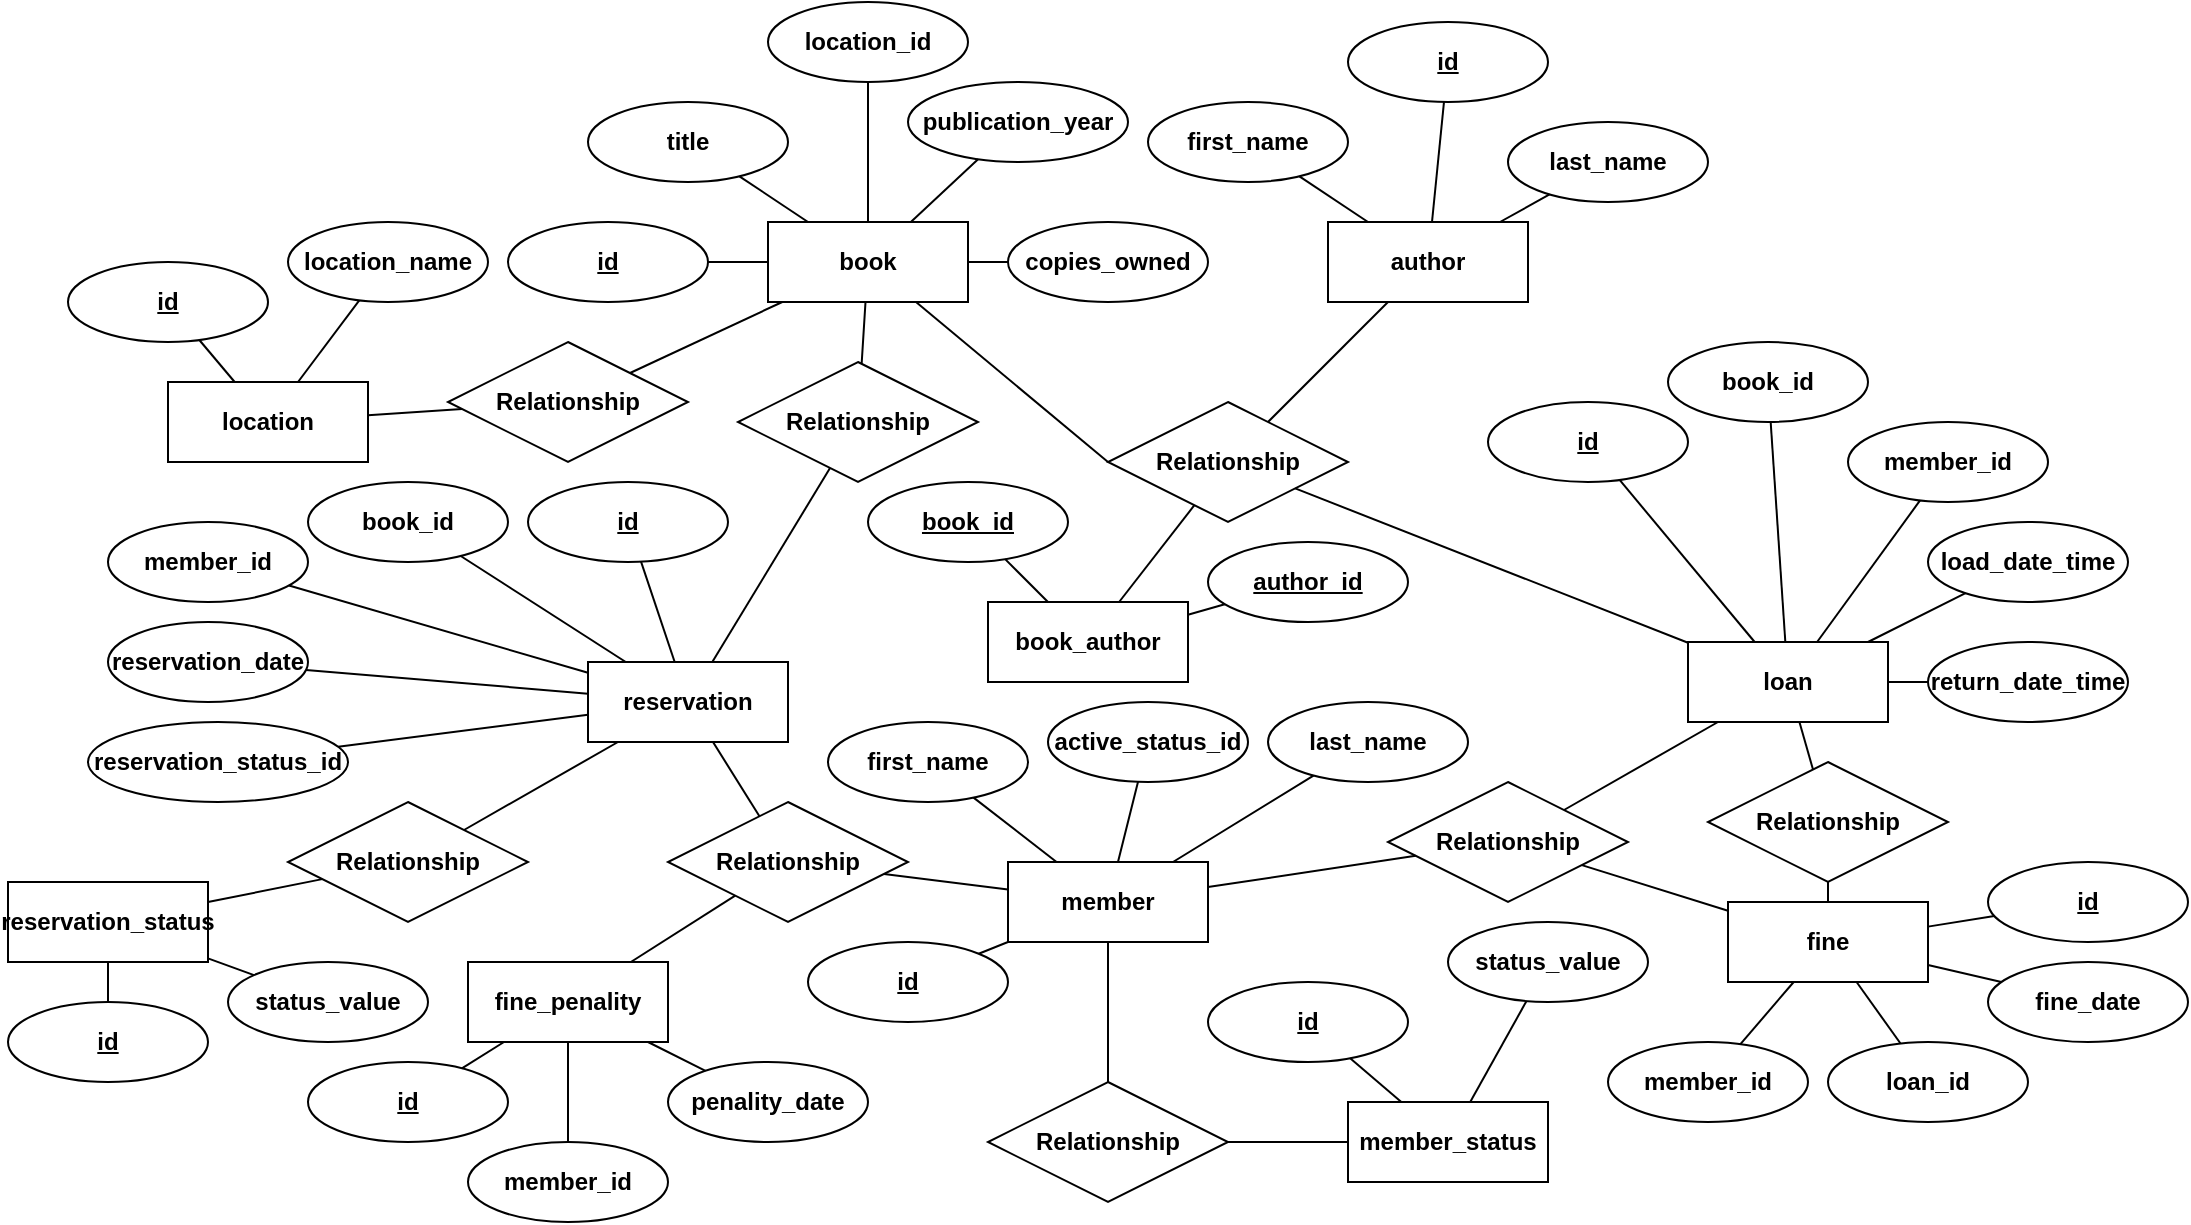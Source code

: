 <mxfile version="13.9.9" type="device"><diagram id="R2lEEEUBdFMjLlhIrx00" name="Page-1"><mxGraphModel dx="1702" dy="494" grid="1" gridSize="10" guides="1" tooltips="1" connect="1" arrows="1" fold="1" page="1" pageScale="1" pageWidth="850" pageHeight="1100" math="0" shadow="0" extFonts="Permanent Marker^https://fonts.googleapis.com/css?family=Permanent+Marker"><root><mxCell id="0"/><mxCell id="1" parent="0"/><mxCell id="lodY1iiBfrK_-NPUyPFW-1" value="location" style="whiteSpace=wrap;html=1;align=center;fontStyle=1" vertex="1" parent="1"><mxGeometry x="80" y="250" width="100" height="40" as="geometry"/></mxCell><mxCell id="lodY1iiBfrK_-NPUyPFW-2" value="book" style="whiteSpace=wrap;html=1;align=center;fontStyle=1" vertex="1" parent="1"><mxGeometry x="380" y="170" width="100" height="40" as="geometry"/></mxCell><mxCell id="lodY1iiBfrK_-NPUyPFW-3" value="member" style="whiteSpace=wrap;html=1;align=center;fontStyle=1" vertex="1" parent="1"><mxGeometry x="500" y="490" width="100" height="40" as="geometry"/></mxCell><mxCell id="lodY1iiBfrK_-NPUyPFW-4" value="author" style="whiteSpace=wrap;html=1;align=center;fontStyle=1" vertex="1" parent="1"><mxGeometry x="660" y="170" width="100" height="40" as="geometry"/></mxCell><mxCell id="lodY1iiBfrK_-NPUyPFW-9" value="location_name" style="ellipse;whiteSpace=wrap;html=1;align=center;fontStyle=1" vertex="1" parent="1"><mxGeometry x="140" y="170" width="100" height="40" as="geometry"/></mxCell><mxCell id="lodY1iiBfrK_-NPUyPFW-10" value="Relationship" style="shape=rhombus;perimeter=rhombusPerimeter;whiteSpace=wrap;html=1;align=center;fontStyle=1" vertex="1" parent="1"><mxGeometry x="550" y="260" width="120" height="60" as="geometry"/></mxCell><mxCell id="lodY1iiBfrK_-NPUyPFW-12" value="id" style="ellipse;whiteSpace=wrap;html=1;align=center;fontStyle=5;" vertex="1" parent="1"><mxGeometry x="250" y="170" width="100" height="40" as="geometry"/></mxCell><mxCell id="lodY1iiBfrK_-NPUyPFW-13" value="title" style="ellipse;whiteSpace=wrap;html=1;align=center;fontStyle=1" vertex="1" parent="1"><mxGeometry x="290" y="110" width="100" height="40" as="geometry"/></mxCell><mxCell id="lodY1iiBfrK_-NPUyPFW-14" value="location_id" style="ellipse;whiteSpace=wrap;html=1;align=center;fontStyle=1" vertex="1" parent="1"><mxGeometry x="380" y="60" width="100" height="40" as="geometry"/></mxCell><mxCell id="lodY1iiBfrK_-NPUyPFW-15" value="publication_year" style="ellipse;whiteSpace=wrap;html=1;align=center;fontStyle=1" vertex="1" parent="1"><mxGeometry x="450" y="100" width="110" height="40" as="geometry"/></mxCell><mxCell id="lodY1iiBfrK_-NPUyPFW-16" value="copies_owned" style="ellipse;whiteSpace=wrap;html=1;align=center;fontStyle=1" vertex="1" parent="1"><mxGeometry x="500" y="170" width="100" height="40" as="geometry"/></mxCell><mxCell id="lodY1iiBfrK_-NPUyPFW-18" value="id" style="ellipse;whiteSpace=wrap;html=1;align=center;fontStyle=5;" vertex="1" parent="1"><mxGeometry x="30" y="190" width="100" height="40" as="geometry"/></mxCell><mxCell id="lodY1iiBfrK_-NPUyPFW-19" value="id" style="ellipse;whiteSpace=wrap;html=1;align=center;fontStyle=5;" vertex="1" parent="1"><mxGeometry x="670" y="70" width="100" height="40" as="geometry"/></mxCell><mxCell id="lodY1iiBfrK_-NPUyPFW-20" value="first_name" style="ellipse;whiteSpace=wrap;html=1;align=center;fontStyle=1" vertex="1" parent="1"><mxGeometry x="570" y="110" width="100" height="40" as="geometry"/></mxCell><mxCell id="lodY1iiBfrK_-NPUyPFW-21" value="last_name" style="ellipse;whiteSpace=wrap;html=1;align=center;fontStyle=1" vertex="1" parent="1"><mxGeometry x="750" y="120" width="100" height="40" as="geometry"/></mxCell><mxCell id="lodY1iiBfrK_-NPUyPFW-22" value="id" style="ellipse;whiteSpace=wrap;html=1;align=center;fontStyle=5;" vertex="1" parent="1"><mxGeometry x="400" y="530" width="100" height="40" as="geometry"/></mxCell><mxCell id="lodY1iiBfrK_-NPUyPFW-23" value="first_name" style="ellipse;whiteSpace=wrap;html=1;align=center;fontStyle=1" vertex="1" parent="1"><mxGeometry x="410" y="420" width="100" height="40" as="geometry"/></mxCell><mxCell id="lodY1iiBfrK_-NPUyPFW-26" value="last_name" style="ellipse;whiteSpace=wrap;html=1;align=center;fontStyle=1" vertex="1" parent="1"><mxGeometry x="630" y="410" width="100" height="40" as="geometry"/></mxCell><mxCell id="lodY1iiBfrK_-NPUyPFW-27" value="active_status_id" style="ellipse;whiteSpace=wrap;html=1;align=center;fontStyle=1" vertex="1" parent="1"><mxGeometry x="520" y="410" width="100" height="40" as="geometry"/></mxCell><mxCell id="lodY1iiBfrK_-NPUyPFW-28" value="book_author" style="whiteSpace=wrap;html=1;align=center;fontStyle=1" vertex="1" parent="1"><mxGeometry x="490" y="360" width="100" height="40" as="geometry"/></mxCell><mxCell id="lodY1iiBfrK_-NPUyPFW-30" value="book_id" style="ellipse;whiteSpace=wrap;html=1;align=center;fontStyle=5;" vertex="1" parent="1"><mxGeometry x="430" y="300" width="100" height="40" as="geometry"/></mxCell><mxCell id="lodY1iiBfrK_-NPUyPFW-31" value="author_id" style="ellipse;whiteSpace=wrap;html=1;align=center;fontStyle=5;" vertex="1" parent="1"><mxGeometry x="600" y="330" width="100" height="40" as="geometry"/></mxCell><mxCell id="lodY1iiBfrK_-NPUyPFW-32" value="" style="endArrow=none;html=1;rounded=0;" edge="1" parent="1" source="lodY1iiBfrK_-NPUyPFW-12" target="lodY1iiBfrK_-NPUyPFW-2"><mxGeometry relative="1" as="geometry"><mxPoint x="420" y="270" as="sourcePoint"/><mxPoint x="580" y="270" as="targetPoint"/></mxGeometry></mxCell><mxCell id="lodY1iiBfrK_-NPUyPFW-33" value="" style="endArrow=none;html=1;rounded=0;" edge="1" parent="1" source="lodY1iiBfrK_-NPUyPFW-13" target="lodY1iiBfrK_-NPUyPFW-2"><mxGeometry relative="1" as="geometry"><mxPoint x="280" y="270" as="sourcePoint"/><mxPoint x="440" y="270" as="targetPoint"/></mxGeometry></mxCell><mxCell id="lodY1iiBfrK_-NPUyPFW-35" value="" style="endArrow=none;html=1;rounded=0;" edge="1" parent="1" source="lodY1iiBfrK_-NPUyPFW-2" target="lodY1iiBfrK_-NPUyPFW-14"><mxGeometry relative="1" as="geometry"><mxPoint x="280" y="270" as="sourcePoint"/><mxPoint x="440" y="270" as="targetPoint"/></mxGeometry></mxCell><mxCell id="lodY1iiBfrK_-NPUyPFW-36" value="" style="endArrow=none;html=1;rounded=0;" edge="1" parent="1" source="lodY1iiBfrK_-NPUyPFW-2" target="lodY1iiBfrK_-NPUyPFW-15"><mxGeometry relative="1" as="geometry"><mxPoint x="280" y="270" as="sourcePoint"/><mxPoint x="440" y="270" as="targetPoint"/></mxGeometry></mxCell><mxCell id="lodY1iiBfrK_-NPUyPFW-37" value="" style="endArrow=none;html=1;rounded=0;" edge="1" parent="1" source="lodY1iiBfrK_-NPUyPFW-2" target="lodY1iiBfrK_-NPUyPFW-16"><mxGeometry relative="1" as="geometry"><mxPoint x="280" y="270" as="sourcePoint"/><mxPoint x="440" y="270" as="targetPoint"/></mxGeometry></mxCell><mxCell id="lodY1iiBfrK_-NPUyPFW-38" value="" style="endArrow=none;html=1;rounded=0;" edge="1" parent="1" source="lodY1iiBfrK_-NPUyPFW-27" target="lodY1iiBfrK_-NPUyPFW-3"><mxGeometry relative="1" as="geometry"><mxPoint x="280" y="270" as="sourcePoint"/><mxPoint x="440" y="270" as="targetPoint"/></mxGeometry></mxCell><mxCell id="lodY1iiBfrK_-NPUyPFW-39" value="" style="endArrow=none;html=1;rounded=0;" edge="1" parent="1" source="lodY1iiBfrK_-NPUyPFW-22" target="lodY1iiBfrK_-NPUyPFW-3"><mxGeometry relative="1" as="geometry"><mxPoint x="280" y="270" as="sourcePoint"/><mxPoint x="440" y="270" as="targetPoint"/></mxGeometry></mxCell><mxCell id="lodY1iiBfrK_-NPUyPFW-40" value="" style="endArrow=none;html=1;rounded=0;" edge="1" parent="1" source="lodY1iiBfrK_-NPUyPFW-23" target="lodY1iiBfrK_-NPUyPFW-3"><mxGeometry relative="1" as="geometry"><mxPoint x="280" y="270" as="sourcePoint"/><mxPoint x="440" y="270" as="targetPoint"/></mxGeometry></mxCell><mxCell id="lodY1iiBfrK_-NPUyPFW-41" value="" style="endArrow=none;html=1;rounded=0;" edge="1" parent="1" source="lodY1iiBfrK_-NPUyPFW-26" target="lodY1iiBfrK_-NPUyPFW-3"><mxGeometry relative="1" as="geometry"><mxPoint x="280" y="270" as="sourcePoint"/><mxPoint x="440" y="270" as="targetPoint"/></mxGeometry></mxCell><mxCell id="lodY1iiBfrK_-NPUyPFW-42" value="" style="endArrow=none;html=1;rounded=0;" edge="1" parent="1" source="lodY1iiBfrK_-NPUyPFW-20" target="lodY1iiBfrK_-NPUyPFW-4"><mxGeometry relative="1" as="geometry"><mxPoint x="400" y="270" as="sourcePoint"/><mxPoint x="560" y="270" as="targetPoint"/></mxGeometry></mxCell><mxCell id="lodY1iiBfrK_-NPUyPFW-43" value="" style="endArrow=none;html=1;rounded=0;" edge="1" parent="1" source="lodY1iiBfrK_-NPUyPFW-19" target="lodY1iiBfrK_-NPUyPFW-4"><mxGeometry relative="1" as="geometry"><mxPoint x="400" y="270" as="sourcePoint"/><mxPoint x="560" y="270" as="targetPoint"/></mxGeometry></mxCell><mxCell id="lodY1iiBfrK_-NPUyPFW-44" value="" style="endArrow=none;html=1;rounded=0;" edge="1" parent="1" source="lodY1iiBfrK_-NPUyPFW-21" target="lodY1iiBfrK_-NPUyPFW-4"><mxGeometry relative="1" as="geometry"><mxPoint x="400" y="270" as="sourcePoint"/><mxPoint x="560" y="270" as="targetPoint"/></mxGeometry></mxCell><mxCell id="lodY1iiBfrK_-NPUyPFW-45" value="" style="endArrow=none;html=1;rounded=0;" edge="1" parent="1" source="lodY1iiBfrK_-NPUyPFW-18" target="lodY1iiBfrK_-NPUyPFW-1"><mxGeometry relative="1" as="geometry"><mxPoint x="400" y="270" as="sourcePoint"/><mxPoint x="560" y="270" as="targetPoint"/></mxGeometry></mxCell><mxCell id="lodY1iiBfrK_-NPUyPFW-46" value="" style="endArrow=none;html=1;rounded=0;" edge="1" parent="1" source="lodY1iiBfrK_-NPUyPFW-9" target="lodY1iiBfrK_-NPUyPFW-1"><mxGeometry relative="1" as="geometry"><mxPoint x="400" y="270" as="sourcePoint"/><mxPoint x="560" y="270" as="targetPoint"/></mxGeometry></mxCell><mxCell id="lodY1iiBfrK_-NPUyPFW-47" value="" style="endArrow=none;html=1;rounded=0;" edge="1" parent="1" source="lodY1iiBfrK_-NPUyPFW-28" target="lodY1iiBfrK_-NPUyPFW-30"><mxGeometry relative="1" as="geometry"><mxPoint x="400" y="270" as="sourcePoint"/><mxPoint x="560" y="270" as="targetPoint"/></mxGeometry></mxCell><mxCell id="lodY1iiBfrK_-NPUyPFW-48" value="" style="endArrow=none;html=1;rounded=0;" edge="1" parent="1" source="lodY1iiBfrK_-NPUyPFW-31" target="lodY1iiBfrK_-NPUyPFW-28"><mxGeometry relative="1" as="geometry"><mxPoint x="400" y="270" as="sourcePoint"/><mxPoint x="590" y="270" as="targetPoint"/></mxGeometry></mxCell><mxCell id="lodY1iiBfrK_-NPUyPFW-49" value="Relationship" style="shape=rhombus;perimeter=rhombusPerimeter;whiteSpace=wrap;html=1;align=center;fontStyle=1" vertex="1" parent="1"><mxGeometry x="365" y="240" width="120" height="60" as="geometry"/></mxCell><mxCell id="lodY1iiBfrK_-NPUyPFW-51" value="" style="endArrow=none;html=1;rounded=0;" edge="1" parent="1" source="lodY1iiBfrK_-NPUyPFW-49" target="lodY1iiBfrK_-NPUyPFW-2"><mxGeometry relative="1" as="geometry"><mxPoint x="300" y="270" as="sourcePoint"/><mxPoint x="460" y="270" as="targetPoint"/></mxGeometry></mxCell><mxCell id="lodY1iiBfrK_-NPUyPFW-52" value="" style="endArrow=none;html=1;rounded=0;entryX=0;entryY=0.5;entryDx=0;entryDy=0;" edge="1" parent="1" source="lodY1iiBfrK_-NPUyPFW-2" target="lodY1iiBfrK_-NPUyPFW-10"><mxGeometry relative="1" as="geometry"><mxPoint x="300" y="270" as="sourcePoint"/><mxPoint x="460" y="270" as="targetPoint"/></mxGeometry></mxCell><mxCell id="lodY1iiBfrK_-NPUyPFW-53" value="" style="endArrow=none;html=1;rounded=0;" edge="1" parent="1" source="lodY1iiBfrK_-NPUyPFW-10" target="lodY1iiBfrK_-NPUyPFW-4"><mxGeometry relative="1" as="geometry"><mxPoint x="300" y="270" as="sourcePoint"/><mxPoint x="460" y="270" as="targetPoint"/></mxGeometry></mxCell><mxCell id="lodY1iiBfrK_-NPUyPFW-54" value="Relationship" style="shape=rhombus;perimeter=rhombusPerimeter;whiteSpace=wrap;html=1;align=center;fontStyle=1" vertex="1" parent="1"><mxGeometry x="220" y="230" width="120" height="60" as="geometry"/></mxCell><mxCell id="lodY1iiBfrK_-NPUyPFW-55" value="" style="endArrow=none;html=1;rounded=0;" edge="1" parent="1" source="lodY1iiBfrK_-NPUyPFW-54" target="lodY1iiBfrK_-NPUyPFW-2"><mxGeometry relative="1" as="geometry"><mxPoint x="300" y="280" as="sourcePoint"/><mxPoint x="460" y="280" as="targetPoint"/></mxGeometry></mxCell><mxCell id="lodY1iiBfrK_-NPUyPFW-56" value="" style="endArrow=none;html=1;rounded=0;" edge="1" parent="1" source="lodY1iiBfrK_-NPUyPFW-54" target="lodY1iiBfrK_-NPUyPFW-1"><mxGeometry relative="1" as="geometry"><mxPoint x="300" y="280" as="sourcePoint"/><mxPoint x="460" y="280" as="targetPoint"/></mxGeometry></mxCell><mxCell id="lodY1iiBfrK_-NPUyPFW-57" value="" style="endArrow=none;html=1;rounded=0;" edge="1" parent="1" source="lodY1iiBfrK_-NPUyPFW-10" target="lodY1iiBfrK_-NPUyPFW-28"><mxGeometry relative="1" as="geometry"><mxPoint x="530" y="230" as="sourcePoint"/><mxPoint x="690" y="230" as="targetPoint"/></mxGeometry></mxCell><mxCell id="lodY1iiBfrK_-NPUyPFW-58" value="loan" style="whiteSpace=wrap;html=1;align=center;fontStyle=1" vertex="1" parent="1"><mxGeometry x="840" y="380" width="100" height="40" as="geometry"/></mxCell><mxCell id="lodY1iiBfrK_-NPUyPFW-59" value="id" style="ellipse;whiteSpace=wrap;html=1;align=center;fontStyle=5;" vertex="1" parent="1"><mxGeometry x="740" y="260" width="100" height="40" as="geometry"/></mxCell><mxCell id="lodY1iiBfrK_-NPUyPFW-60" value="book_id" style="ellipse;whiteSpace=wrap;html=1;align=center;fontStyle=1" vertex="1" parent="1"><mxGeometry x="830" y="230" width="100" height="40" as="geometry"/></mxCell><mxCell id="lodY1iiBfrK_-NPUyPFW-61" value="member_id" style="ellipse;whiteSpace=wrap;html=1;align=center;fontStyle=1" vertex="1" parent="1"><mxGeometry x="920" y="270" width="100" height="40" as="geometry"/></mxCell><mxCell id="lodY1iiBfrK_-NPUyPFW-62" value="load_date_time" style="ellipse;whiteSpace=wrap;html=1;align=center;fontStyle=1" vertex="1" parent="1"><mxGeometry x="960" y="320" width="100" height="40" as="geometry"/></mxCell><mxCell id="lodY1iiBfrK_-NPUyPFW-63" value="return_date_time" style="ellipse;whiteSpace=wrap;html=1;align=center;fontStyle=1" vertex="1" parent="1"><mxGeometry x="960" y="380" width="100" height="40" as="geometry"/></mxCell><mxCell id="lodY1iiBfrK_-NPUyPFW-64" value="" style="endArrow=none;html=1;rounded=0;" edge="1" parent="1" source="lodY1iiBfrK_-NPUyPFW-10" target="lodY1iiBfrK_-NPUyPFW-58"><mxGeometry relative="1" as="geometry"><mxPoint x="590" y="430" as="sourcePoint"/><mxPoint x="750" y="430" as="targetPoint"/></mxGeometry></mxCell><mxCell id="lodY1iiBfrK_-NPUyPFW-65" value="" style="endArrow=none;html=1;rounded=0;" edge="1" parent="1" source="lodY1iiBfrK_-NPUyPFW-58" target="lodY1iiBfrK_-NPUyPFW-63"><mxGeometry relative="1" as="geometry"><mxPoint x="590" y="430" as="sourcePoint"/><mxPoint x="750" y="430" as="targetPoint"/></mxGeometry></mxCell><mxCell id="lodY1iiBfrK_-NPUyPFW-66" value="" style="endArrow=none;html=1;rounded=0;" edge="1" parent="1" source="lodY1iiBfrK_-NPUyPFW-58" target="lodY1iiBfrK_-NPUyPFW-62"><mxGeometry relative="1" as="geometry"><mxPoint x="600" y="440" as="sourcePoint"/><mxPoint x="760" y="440" as="targetPoint"/></mxGeometry></mxCell><mxCell id="lodY1iiBfrK_-NPUyPFW-67" value="" style="endArrow=none;html=1;rounded=0;" edge="1" parent="1" source="lodY1iiBfrK_-NPUyPFW-58" target="lodY1iiBfrK_-NPUyPFW-61"><mxGeometry relative="1" as="geometry"><mxPoint x="610" y="450" as="sourcePoint"/><mxPoint x="770" y="450" as="targetPoint"/></mxGeometry></mxCell><mxCell id="lodY1iiBfrK_-NPUyPFW-68" value="" style="endArrow=none;html=1;rounded=0;" edge="1" parent="1" source="lodY1iiBfrK_-NPUyPFW-58" target="lodY1iiBfrK_-NPUyPFW-60"><mxGeometry relative="1" as="geometry"><mxPoint x="620" y="460" as="sourcePoint"/><mxPoint x="780" y="460" as="targetPoint"/></mxGeometry></mxCell><mxCell id="lodY1iiBfrK_-NPUyPFW-69" value="" style="endArrow=none;html=1;rounded=0;" edge="1" parent="1" source="lodY1iiBfrK_-NPUyPFW-58" target="lodY1iiBfrK_-NPUyPFW-59"><mxGeometry relative="1" as="geometry"><mxPoint x="630" y="470" as="sourcePoint"/><mxPoint x="790" y="470" as="targetPoint"/></mxGeometry></mxCell><mxCell id="lodY1iiBfrK_-NPUyPFW-70" value="fine" style="whiteSpace=wrap;html=1;align=center;fontStyle=1" vertex="1" parent="1"><mxGeometry x="860" y="510" width="100" height="40" as="geometry"/></mxCell><mxCell id="lodY1iiBfrK_-NPUyPFW-71" value="id" style="ellipse;whiteSpace=wrap;html=1;align=center;fontStyle=5;" vertex="1" parent="1"><mxGeometry x="990" y="490" width="100" height="40" as="geometry"/></mxCell><mxCell id="lodY1iiBfrK_-NPUyPFW-76" value="member_id" style="ellipse;whiteSpace=wrap;html=1;align=center;fontStyle=1" vertex="1" parent="1"><mxGeometry x="800" y="580" width="100" height="40" as="geometry"/></mxCell><mxCell id="lodY1iiBfrK_-NPUyPFW-77" value="loan_id" style="ellipse;whiteSpace=wrap;html=1;align=center;fontStyle=1" vertex="1" parent="1"><mxGeometry x="910" y="580" width="100" height="40" as="geometry"/></mxCell><mxCell id="lodY1iiBfrK_-NPUyPFW-78" value="fine_date" style="ellipse;whiteSpace=wrap;html=1;align=center;fontStyle=1" vertex="1" parent="1"><mxGeometry x="990" y="540" width="100" height="40" as="geometry"/></mxCell><mxCell id="lodY1iiBfrK_-NPUyPFW-80" value="" style="endArrow=none;html=1;rounded=0;" edge="1" parent="1" source="lodY1iiBfrK_-NPUyPFW-70" target="lodY1iiBfrK_-NPUyPFW-76"><mxGeometry relative="1" as="geometry"><mxPoint x="590" y="390" as="sourcePoint"/><mxPoint x="750" y="390" as="targetPoint"/></mxGeometry></mxCell><mxCell id="lodY1iiBfrK_-NPUyPFW-81" value="" style="endArrow=none;html=1;rounded=0;" edge="1" parent="1" source="lodY1iiBfrK_-NPUyPFW-70" target="lodY1iiBfrK_-NPUyPFW-77"><mxGeometry relative="1" as="geometry"><mxPoint x="600" y="400" as="sourcePoint"/><mxPoint x="760" y="400" as="targetPoint"/></mxGeometry></mxCell><mxCell id="lodY1iiBfrK_-NPUyPFW-82" value="" style="endArrow=none;html=1;rounded=0;" edge="1" parent="1" source="lodY1iiBfrK_-NPUyPFW-70" target="lodY1iiBfrK_-NPUyPFW-78"><mxGeometry relative="1" as="geometry"><mxPoint x="610" y="410" as="sourcePoint"/><mxPoint x="770" y="410" as="targetPoint"/></mxGeometry></mxCell><mxCell id="lodY1iiBfrK_-NPUyPFW-83" value="" style="endArrow=none;html=1;rounded=0;fontStyle=1" edge="1" parent="1" source="lodY1iiBfrK_-NPUyPFW-71" target="lodY1iiBfrK_-NPUyPFW-70"><mxGeometry relative="1" as="geometry"><mxPoint x="620" y="420" as="sourcePoint"/><mxPoint x="780" y="420" as="targetPoint"/></mxGeometry></mxCell><mxCell id="lodY1iiBfrK_-NPUyPFW-84" value="Relationship" style="shape=rhombus;perimeter=rhombusPerimeter;whiteSpace=wrap;html=1;align=center;fontStyle=1" vertex="1" parent="1"><mxGeometry x="850" y="440" width="120" height="60" as="geometry"/></mxCell><mxCell id="lodY1iiBfrK_-NPUyPFW-85" value="" style="endArrow=none;html=1;rounded=0;" edge="1" parent="1" source="lodY1iiBfrK_-NPUyPFW-84" target="lodY1iiBfrK_-NPUyPFW-70"><mxGeometry relative="1" as="geometry"><mxPoint x="590" y="390" as="sourcePoint"/><mxPoint x="750" y="390" as="targetPoint"/></mxGeometry></mxCell><mxCell id="lodY1iiBfrK_-NPUyPFW-86" value="" style="endArrow=none;html=1;rounded=0;" edge="1" parent="1" source="lodY1iiBfrK_-NPUyPFW-58" target="lodY1iiBfrK_-NPUyPFW-84"><mxGeometry relative="1" as="geometry"><mxPoint x="600" y="400" as="sourcePoint"/><mxPoint x="760" y="400" as="targetPoint"/></mxGeometry></mxCell><mxCell id="lodY1iiBfrK_-NPUyPFW-87" value="Relationship" style="shape=rhombus;perimeter=rhombusPerimeter;whiteSpace=wrap;html=1;align=center;fontStyle=1" vertex="1" parent="1"><mxGeometry x="690" y="450" width="120" height="60" as="geometry"/></mxCell><mxCell id="lodY1iiBfrK_-NPUyPFW-88" value="" style="endArrow=none;html=1;rounded=0;" edge="1" parent="1" source="lodY1iiBfrK_-NPUyPFW-87" target="lodY1iiBfrK_-NPUyPFW-70"><mxGeometry relative="1" as="geometry"><mxPoint x="590" y="390" as="sourcePoint"/><mxPoint x="750" y="390" as="targetPoint"/></mxGeometry></mxCell><mxCell id="lodY1iiBfrK_-NPUyPFW-89" value="" style="endArrow=none;html=1;rounded=0;" edge="1" parent="1" source="lodY1iiBfrK_-NPUyPFW-3" target="lodY1iiBfrK_-NPUyPFW-87"><mxGeometry relative="1" as="geometry"><mxPoint x="600" y="400" as="sourcePoint"/><mxPoint x="760" y="400" as="targetPoint"/></mxGeometry></mxCell><mxCell id="lodY1iiBfrK_-NPUyPFW-90" value="" style="endArrow=none;html=1;rounded=0;" edge="1" parent="1" source="lodY1iiBfrK_-NPUyPFW-87" target="lodY1iiBfrK_-NPUyPFW-58"><mxGeometry relative="1" as="geometry"><mxPoint x="590" y="400" as="sourcePoint"/><mxPoint x="750" y="400" as="targetPoint"/></mxGeometry></mxCell><mxCell id="lodY1iiBfrK_-NPUyPFW-91" value="reservation" style="whiteSpace=wrap;html=1;align=center;fontStyle=1" vertex="1" parent="1"><mxGeometry x="290" y="390" width="100" height="40" as="geometry"/></mxCell><mxCell id="lodY1iiBfrK_-NPUyPFW-93" value="id" style="ellipse;whiteSpace=wrap;html=1;align=center;fontStyle=5;" vertex="1" parent="1"><mxGeometry x="260" y="300" width="100" height="40" as="geometry"/></mxCell><mxCell id="lodY1iiBfrK_-NPUyPFW-94" value="book_id" style="ellipse;whiteSpace=wrap;html=1;align=center;fontStyle=1" vertex="1" parent="1"><mxGeometry x="150" y="300" width="100" height="40" as="geometry"/></mxCell><mxCell id="lodY1iiBfrK_-NPUyPFW-95" value="member_id" style="ellipse;whiteSpace=wrap;html=1;align=center;fontStyle=1" vertex="1" parent="1"><mxGeometry x="50" y="320" width="100" height="40" as="geometry"/></mxCell><mxCell id="lodY1iiBfrK_-NPUyPFW-96" value="reservation_date" style="ellipse;whiteSpace=wrap;html=1;align=center;fontStyle=1" vertex="1" parent="1"><mxGeometry x="50" y="370" width="100" height="40" as="geometry"/></mxCell><mxCell id="lodY1iiBfrK_-NPUyPFW-97" value="reservation_status_id" style="ellipse;whiteSpace=wrap;html=1;align=center;fontStyle=1" vertex="1" parent="1"><mxGeometry x="40" y="420" width="130" height="40" as="geometry"/></mxCell><mxCell id="lodY1iiBfrK_-NPUyPFW-99" value="" style="endArrow=none;html=1;rounded=0;" edge="1" parent="1" source="lodY1iiBfrK_-NPUyPFW-91" target="lodY1iiBfrK_-NPUyPFW-49"><mxGeometry relative="1" as="geometry"><mxPoint x="180" y="390" as="sourcePoint"/><mxPoint x="340" y="390" as="targetPoint"/></mxGeometry></mxCell><mxCell id="lodY1iiBfrK_-NPUyPFW-100" value="" style="endArrow=none;html=1;rounded=0;" edge="1" parent="1" source="lodY1iiBfrK_-NPUyPFW-97" target="lodY1iiBfrK_-NPUyPFW-91"><mxGeometry relative="1" as="geometry"><mxPoint x="180" y="390" as="sourcePoint"/><mxPoint x="340" y="390" as="targetPoint"/></mxGeometry></mxCell><mxCell id="lodY1iiBfrK_-NPUyPFW-101" value="" style="endArrow=none;html=1;rounded=0;" edge="1" parent="1" source="lodY1iiBfrK_-NPUyPFW-96" target="lodY1iiBfrK_-NPUyPFW-91"><mxGeometry relative="1" as="geometry"><mxPoint x="190" y="400" as="sourcePoint"/><mxPoint x="350" y="400" as="targetPoint"/></mxGeometry></mxCell><mxCell id="lodY1iiBfrK_-NPUyPFW-102" value="" style="endArrow=none;html=1;rounded=0;" edge="1" parent="1" source="lodY1iiBfrK_-NPUyPFW-95" target="lodY1iiBfrK_-NPUyPFW-91"><mxGeometry relative="1" as="geometry"><mxPoint x="200" y="410" as="sourcePoint"/><mxPoint x="360" y="410" as="targetPoint"/></mxGeometry></mxCell><mxCell id="lodY1iiBfrK_-NPUyPFW-103" value="" style="endArrow=none;html=1;rounded=0;" edge="1" parent="1" source="lodY1iiBfrK_-NPUyPFW-94" target="lodY1iiBfrK_-NPUyPFW-91"><mxGeometry relative="1" as="geometry"><mxPoint x="210" y="420" as="sourcePoint"/><mxPoint x="370" y="420" as="targetPoint"/></mxGeometry></mxCell><mxCell id="lodY1iiBfrK_-NPUyPFW-104" value="" style="endArrow=none;html=1;rounded=0;" edge="1" parent="1" source="lodY1iiBfrK_-NPUyPFW-93" target="lodY1iiBfrK_-NPUyPFW-91"><mxGeometry relative="1" as="geometry"><mxPoint x="220" y="430" as="sourcePoint"/><mxPoint x="380" y="430" as="targetPoint"/></mxGeometry></mxCell><mxCell id="lodY1iiBfrK_-NPUyPFW-105" value="fine_penality" style="whiteSpace=wrap;html=1;align=center;fontStyle=1" vertex="1" parent="1"><mxGeometry x="230" y="540" width="100" height="40" as="geometry"/></mxCell><mxCell id="lodY1iiBfrK_-NPUyPFW-106" value="id" style="ellipse;whiteSpace=wrap;html=1;align=center;fontStyle=5;" vertex="1" parent="1"><mxGeometry x="150" y="590" width="100" height="40" as="geometry"/></mxCell><mxCell id="lodY1iiBfrK_-NPUyPFW-107" value="member_id" style="ellipse;whiteSpace=wrap;html=1;align=center;fontStyle=1" vertex="1" parent="1"><mxGeometry x="230" y="630" width="100" height="40" as="geometry"/></mxCell><mxCell id="lodY1iiBfrK_-NPUyPFW-108" value="penality_date" style="ellipse;whiteSpace=wrap;html=1;align=center;fontStyle=1" vertex="1" parent="1"><mxGeometry x="330" y="590" width="100" height="40" as="geometry"/></mxCell><mxCell id="lodY1iiBfrK_-NPUyPFW-109" value="" style="endArrow=none;html=1;rounded=0;" edge="1" parent="1" source="lodY1iiBfrK_-NPUyPFW-105" target="lodY1iiBfrK_-NPUyPFW-108"><mxGeometry relative="1" as="geometry"><mxPoint x="330" y="570" as="sourcePoint"/><mxPoint x="490" y="570" as="targetPoint"/></mxGeometry></mxCell><mxCell id="lodY1iiBfrK_-NPUyPFW-110" value="" style="endArrow=none;html=1;rounded=0;" edge="1" parent="1" source="lodY1iiBfrK_-NPUyPFW-105" target="lodY1iiBfrK_-NPUyPFW-107"><mxGeometry relative="1" as="geometry"><mxPoint x="340" y="572.381" as="sourcePoint"/><mxPoint x="500" y="580" as="targetPoint"/></mxGeometry></mxCell><mxCell id="lodY1iiBfrK_-NPUyPFW-111" value="" style="endArrow=none;html=1;rounded=0;" edge="1" parent="1" source="lodY1iiBfrK_-NPUyPFW-105" target="lodY1iiBfrK_-NPUyPFW-106"><mxGeometry relative="1" as="geometry"><mxPoint x="350" y="582.381" as="sourcePoint"/><mxPoint x="510" y="590" as="targetPoint"/></mxGeometry></mxCell><mxCell id="lodY1iiBfrK_-NPUyPFW-112" value="Relationship" style="shape=rhombus;perimeter=rhombusPerimeter;whiteSpace=wrap;html=1;align=center;fontStyle=1" vertex="1" parent="1"><mxGeometry x="330" y="460" width="120" height="60" as="geometry"/></mxCell><mxCell id="lodY1iiBfrK_-NPUyPFW-113" value="" style="endArrow=none;html=1;rounded=0;" edge="1" parent="1" source="lodY1iiBfrK_-NPUyPFW-91" target="lodY1iiBfrK_-NPUyPFW-112"><mxGeometry relative="1" as="geometry"><mxPoint x="330" y="570" as="sourcePoint"/><mxPoint x="490" y="570" as="targetPoint"/></mxGeometry></mxCell><mxCell id="lodY1iiBfrK_-NPUyPFW-114" value="" style="endArrow=none;html=1;rounded=0;" edge="1" parent="1" source="lodY1iiBfrK_-NPUyPFW-105" target="lodY1iiBfrK_-NPUyPFW-112"><mxGeometry relative="1" as="geometry"><mxPoint x="340" y="580" as="sourcePoint"/><mxPoint x="500" y="580" as="targetPoint"/></mxGeometry></mxCell><mxCell id="lodY1iiBfrK_-NPUyPFW-115" value="" style="endArrow=none;html=1;rounded=0;" edge="1" parent="1" source="lodY1iiBfrK_-NPUyPFW-112" target="lodY1iiBfrK_-NPUyPFW-3"><mxGeometry relative="1" as="geometry"><mxPoint x="350" y="590" as="sourcePoint"/><mxPoint x="510" y="590" as="targetPoint"/></mxGeometry></mxCell><mxCell id="lodY1iiBfrK_-NPUyPFW-116" value="Relationship" style="shape=rhombus;perimeter=rhombusPerimeter;whiteSpace=wrap;html=1;align=center;fontStyle=1" vertex="1" parent="1"><mxGeometry x="140" y="460" width="120" height="60" as="geometry"/></mxCell><mxCell id="lodY1iiBfrK_-NPUyPFW-117" value="" style="endArrow=none;html=1;rounded=0;" edge="1" parent="1" source="lodY1iiBfrK_-NPUyPFW-116" target="lodY1iiBfrK_-NPUyPFW-91"><mxGeometry relative="1" as="geometry"><mxPoint x="330" y="570" as="sourcePoint"/><mxPoint x="490" y="570" as="targetPoint"/></mxGeometry></mxCell><mxCell id="lodY1iiBfrK_-NPUyPFW-118" value="reservation_status" style="whiteSpace=wrap;html=1;align=center;fontStyle=1" vertex="1" parent="1"><mxGeometry y="500" width="100" height="40" as="geometry"/></mxCell><mxCell id="lodY1iiBfrK_-NPUyPFW-120" value="id" style="ellipse;whiteSpace=wrap;html=1;align=center;fontStyle=5;" vertex="1" parent="1"><mxGeometry y="560" width="100" height="40" as="geometry"/></mxCell><mxCell id="lodY1iiBfrK_-NPUyPFW-121" value="status_value" style="ellipse;whiteSpace=wrap;html=1;align=center;fontStyle=1" vertex="1" parent="1"><mxGeometry x="110" y="540" width="100" height="40" as="geometry"/></mxCell><mxCell id="lodY1iiBfrK_-NPUyPFW-122" value="" style="endArrow=none;html=1;rounded=0;" edge="1" parent="1" source="lodY1iiBfrK_-NPUyPFW-118" target="lodY1iiBfrK_-NPUyPFW-121"><mxGeometry relative="1" as="geometry"><mxPoint x="330" y="550" as="sourcePoint"/><mxPoint x="490" y="550" as="targetPoint"/></mxGeometry></mxCell><mxCell id="lodY1iiBfrK_-NPUyPFW-123" value="" style="endArrow=none;html=1;rounded=0;exitX=0.5;exitY=1;exitDx=0;exitDy=0;" edge="1" parent="1" source="lodY1iiBfrK_-NPUyPFW-118" target="lodY1iiBfrK_-NPUyPFW-120"><mxGeometry relative="1" as="geometry"><mxPoint x="110" y="548.182" as="sourcePoint"/><mxPoint x="133.003" y="556.547" as="targetPoint"/></mxGeometry></mxCell><mxCell id="lodY1iiBfrK_-NPUyPFW-124" value="" style="endArrow=none;html=1;rounded=0;" edge="1" parent="1" source="lodY1iiBfrK_-NPUyPFW-118" target="lodY1iiBfrK_-NPUyPFW-116"><mxGeometry relative="1" as="geometry"><mxPoint x="330" y="550" as="sourcePoint"/><mxPoint x="490" y="550" as="targetPoint"/></mxGeometry></mxCell><mxCell id="lodY1iiBfrK_-NPUyPFW-125" value="member_status" style="whiteSpace=wrap;html=1;align=center;fontStyle=1" vertex="1" parent="1"><mxGeometry x="670" y="610" width="100" height="40" as="geometry"/></mxCell><mxCell id="lodY1iiBfrK_-NPUyPFW-126" value="Relationship" style="shape=rhombus;perimeter=rhombusPerimeter;whiteSpace=wrap;html=1;align=center;fontStyle=1" vertex="1" parent="1"><mxGeometry x="490" y="600" width="120" height="60" as="geometry"/></mxCell><mxCell id="lodY1iiBfrK_-NPUyPFW-127" value="id" style="ellipse;whiteSpace=wrap;html=1;align=center;fontStyle=5;" vertex="1" parent="1"><mxGeometry x="600" y="550" width="100" height="40" as="geometry"/></mxCell><mxCell id="lodY1iiBfrK_-NPUyPFW-128" value="status_value" style="ellipse;whiteSpace=wrap;html=1;align=center;fontStyle=1" vertex="1" parent="1"><mxGeometry x="720" y="520" width="100" height="40" as="geometry"/></mxCell><mxCell id="lodY1iiBfrK_-NPUyPFW-129" value="" style="endArrow=none;html=1;rounded=0;" edge="1" parent="1" source="lodY1iiBfrK_-NPUyPFW-125" target="lodY1iiBfrK_-NPUyPFW-126"><mxGeometry relative="1" as="geometry"><mxPoint x="560" y="500" as="sourcePoint"/><mxPoint x="720" y="500" as="targetPoint"/></mxGeometry></mxCell><mxCell id="lodY1iiBfrK_-NPUyPFW-130" value="" style="endArrow=none;html=1;rounded=0;" edge="1" parent="1" source="lodY1iiBfrK_-NPUyPFW-127" target="lodY1iiBfrK_-NPUyPFW-125"><mxGeometry relative="1" as="geometry"><mxPoint x="570" y="510" as="sourcePoint"/><mxPoint x="730" y="510" as="targetPoint"/></mxGeometry></mxCell><mxCell id="lodY1iiBfrK_-NPUyPFW-131" value="" style="endArrow=none;html=1;rounded=0;" edge="1" parent="1" source="lodY1iiBfrK_-NPUyPFW-128" target="lodY1iiBfrK_-NPUyPFW-125"><mxGeometry relative="1" as="geometry"><mxPoint x="580" y="520" as="sourcePoint"/><mxPoint x="740" y="520" as="targetPoint"/></mxGeometry></mxCell><mxCell id="lodY1iiBfrK_-NPUyPFW-132" value="" style="endArrow=none;html=1;rounded=0;" edge="1" parent="1" source="lodY1iiBfrK_-NPUyPFW-126" target="lodY1iiBfrK_-NPUyPFW-3"><mxGeometry relative="1" as="geometry"><mxPoint x="680" y="640" as="sourcePoint"/><mxPoint x="620" y="640" as="targetPoint"/></mxGeometry></mxCell></root></mxGraphModel></diagram></mxfile>
